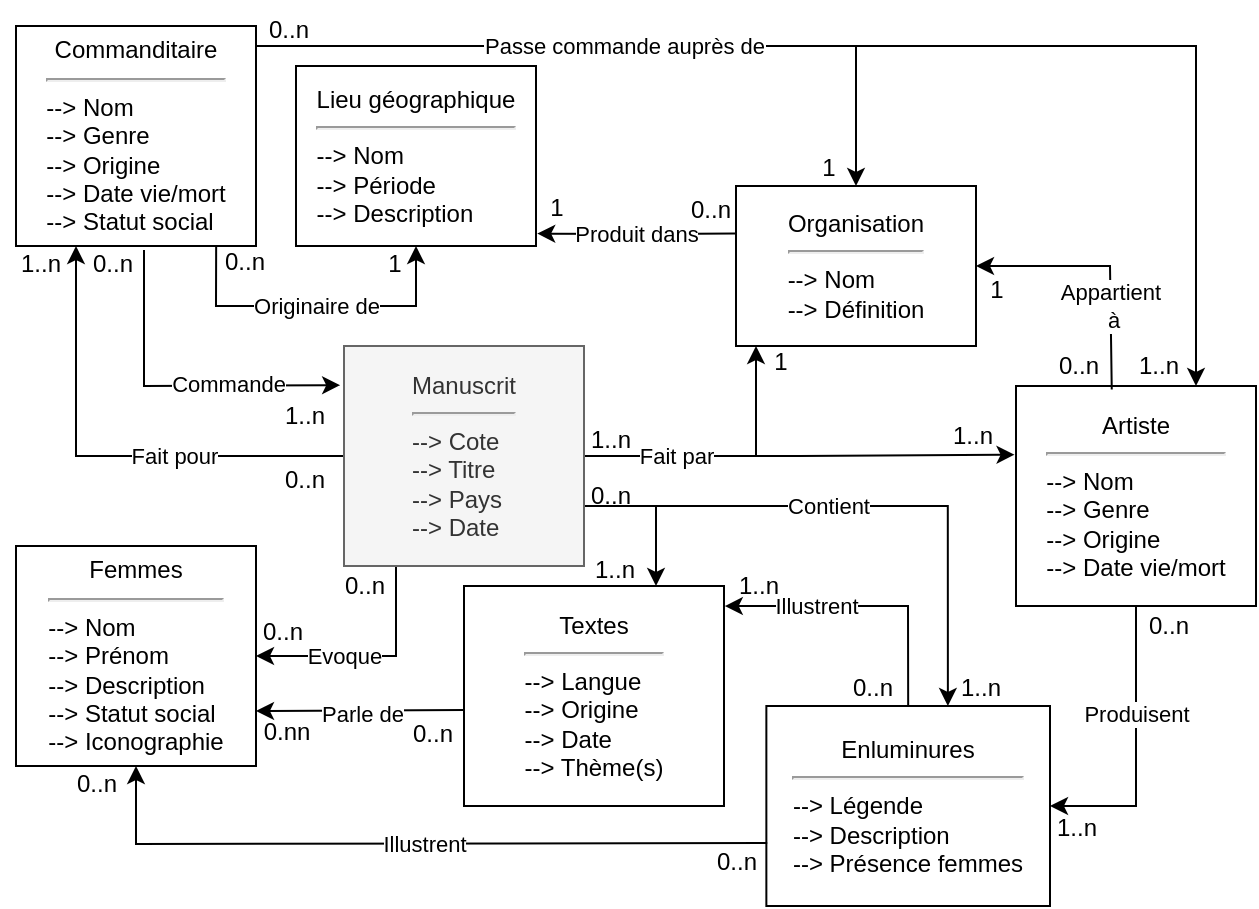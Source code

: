 <mxfile version="20.5.3" type="github">
  <diagram id="q0DILytYg0iy6yfAkVPH" name="Page-1">
    <mxGraphModel dx="925" dy="527" grid="1" gridSize="10" guides="1" tooltips="1" connect="1" arrows="1" fold="1" page="1" pageScale="1" pageWidth="827" pageHeight="1169" math="0" shadow="0">
      <root>
        <mxCell id="0" />
        <mxCell id="1" parent="0" />
        <mxCell id="Z-nDP4wHouM15RZJmkO2-3" value="" style="edgeStyle=orthogonalEdgeStyle;rounded=0;orthogonalLoop=1;jettySize=auto;html=1;entryX=-0.006;entryY=0.312;entryDx=0;entryDy=0;entryPerimeter=0;" parent="1" source="Z-nDP4wHouM15RZJmkO2-1" target="Z-nDP4wHouM15RZJmkO2-2" edge="1">
          <mxGeometry relative="1" as="geometry">
            <Array as="points" />
          </mxGeometry>
        </mxCell>
        <mxCell id="Z-nDP4wHouM15RZJmkO2-5" value="Fait par" style="edgeStyle=orthogonalEdgeStyle;rounded=0;orthogonalLoop=1;jettySize=auto;html=1;" parent="1" source="Z-nDP4wHouM15RZJmkO2-1" target="Z-nDP4wHouM15RZJmkO2-4" edge="1">
          <mxGeometry x="-0.352" relative="1" as="geometry">
            <Array as="points">
              <mxPoint x="476" y="233" />
            </Array>
            <mxPoint as="offset" />
          </mxGeometry>
        </mxCell>
        <mxCell id="Z-nDP4wHouM15RZJmkO2-8" value="Fait pour" style="edgeStyle=orthogonalEdgeStyle;rounded=0;orthogonalLoop=1;jettySize=auto;html=1;entryX=0.25;entryY=1;entryDx=0;entryDy=0;verticalAlign=middle;endArrow=classic;endFill=1;" parent="1" source="Z-nDP4wHouM15RZJmkO2-1" target="Z-nDP4wHouM15RZJmkO2-7" edge="1">
          <mxGeometry x="-0.285" relative="1" as="geometry">
            <mxPoint x="236" y="148" as="targetPoint" />
            <mxPoint as="offset" />
          </mxGeometry>
        </mxCell>
        <mxCell id="Z-nDP4wHouM15RZJmkO2-11" value="Contient" style="edgeStyle=orthogonalEdgeStyle;rounded=0;orthogonalLoop=1;jettySize=auto;html=1;endArrow=classic;endFill=1;" parent="1" edge="1">
          <mxGeometry x="-0.301" relative="1" as="geometry">
            <mxPoint x="426" y="258" as="sourcePoint" />
            <mxPoint x="571.947" y="358" as="targetPoint" />
            <Array as="points">
              <mxPoint x="572" y="258" />
            </Array>
            <mxPoint as="offset" />
          </mxGeometry>
        </mxCell>
        <mxCell id="Z-nDP4wHouM15RZJmkO2-15" value="" style="edgeStyle=orthogonalEdgeStyle;rounded=0;orthogonalLoop=1;jettySize=auto;html=1;endArrow=classic;endFill=1;" parent="1" source="Z-nDP4wHouM15RZJmkO2-1" target="Z-nDP4wHouM15RZJmkO2-14" edge="1">
          <mxGeometry relative="1" as="geometry">
            <Array as="points">
              <mxPoint x="426" y="258" />
            </Array>
          </mxGeometry>
        </mxCell>
        <mxCell id="F8eL2Q75ojKpojj5MNbm-9" value="" style="edgeStyle=orthogonalEdgeStyle;rounded=0;orthogonalLoop=1;jettySize=auto;html=1;endArrow=classic;endFill=1;" parent="1" source="Z-nDP4wHouM15RZJmkO2-1" target="F8eL2Q75ojKpojj5MNbm-8" edge="1">
          <mxGeometry relative="1" as="geometry">
            <Array as="points">
              <mxPoint x="296" y="333" />
            </Array>
          </mxGeometry>
        </mxCell>
        <mxCell id="F8eL2Q75ojKpojj5MNbm-10" value="Evoque" style="edgeLabel;html=1;align=center;verticalAlign=middle;resizable=0;points=[];" parent="F8eL2Q75ojKpojj5MNbm-9" vertex="1" connectable="0">
          <mxGeometry x="0.047" relative="1" as="geometry">
            <mxPoint x="-11" as="offset" />
          </mxGeometry>
        </mxCell>
        <mxCell id="Z-nDP4wHouM15RZJmkO2-1" value="&lt;div&gt;Manuscrit&lt;/div&gt;&lt;div&gt;&lt;hr&gt;&lt;/div&gt;&lt;div align=&quot;left&quot;&gt;--&amp;gt; Cote&lt;br&gt;--&amp;gt; Titre&lt;br&gt;--&amp;gt; Pays&lt;br&gt;--&amp;gt; Date&lt;/div&gt;" style="rounded=0;whiteSpace=wrap;html=1;fillColor=#f5f5f5;strokeColor=#666666;fontColor=#333333;" parent="1" vertex="1">
          <mxGeometry x="270" y="178" width="120" height="110" as="geometry" />
        </mxCell>
        <mxCell id="Z-nDP4wHouM15RZJmkO2-2" value="&lt;div&gt;Artiste&lt;br&gt;&lt;/div&gt;&lt;div&gt;&lt;hr&gt;&lt;/div&gt;&lt;div align=&quot;left&quot;&gt;--&amp;gt; Nom&lt;br&gt;&lt;/div&gt;&lt;div align=&quot;left&quot;&gt;--&amp;gt; Genre&lt;/div&gt;&lt;div align=&quot;left&quot;&gt;--&amp;gt; Origine&lt;br&gt;--&amp;gt; Date vie/mort&lt;/div&gt;" style="rounded=0;whiteSpace=wrap;html=1;" parent="1" vertex="1">
          <mxGeometry x="606" y="198" width="120" height="110" as="geometry" />
        </mxCell>
        <mxCell id="Z-nDP4wHouM15RZJmkO2-4" value="&lt;div&gt;Organisation&lt;br&gt;&lt;/div&gt;&lt;div&gt;&lt;hr&gt;&lt;/div&gt;&lt;div align=&quot;left&quot;&gt;--&amp;gt; Nom&lt;br&gt;--&amp;gt; Définition&lt;/div&gt;" style="rounded=0;whiteSpace=wrap;html=1;" parent="1" vertex="1">
          <mxGeometry x="466" y="98" width="120" height="80" as="geometry" />
        </mxCell>
        <mxCell id="Z-nDP4wHouM15RZJmkO2-6" value="&lt;div&gt;Appartient&lt;/div&gt;&lt;div&gt;&amp;nbsp;à&lt;/div&gt;" style="endArrow=classic;html=1;rounded=0;exitX=0.399;exitY=0.016;exitDx=0;exitDy=0;entryX=1;entryY=0.5;entryDx=0;entryDy=0;exitPerimeter=0;" parent="1" source="Z-nDP4wHouM15RZJmkO2-2" target="Z-nDP4wHouM15RZJmkO2-4" edge="1">
          <mxGeometry x="-0.351" width="50" height="50" relative="1" as="geometry">
            <mxPoint x="646" y="208" as="sourcePoint" />
            <mxPoint x="516" y="18" as="targetPoint" />
            <Array as="points">
              <mxPoint x="653" y="138" />
              <mxPoint x="626" y="138" />
            </Array>
            <mxPoint as="offset" />
          </mxGeometry>
        </mxCell>
        <mxCell id="Z-nDP4wHouM15RZJmkO2-7" value="&lt;div&gt;Commanditaire&lt;br&gt;&lt;/div&gt;&lt;div&gt;&lt;hr&gt;&lt;/div&gt;&lt;div align=&quot;left&quot;&gt;--&amp;gt; Nom&lt;br&gt;--&amp;gt; Genre&lt;br&gt;--&amp;gt; Origine&lt;br&gt;&lt;/div&gt;&lt;div align=&quot;left&quot;&gt;--&amp;gt; Date vie/mort&lt;/div&gt;&lt;div align=&quot;left&quot;&gt;--&amp;gt; Statut social&lt;br&gt;&lt;/div&gt;" style="rounded=0;whiteSpace=wrap;html=1;" parent="1" vertex="1">
          <mxGeometry x="106" y="18" width="120" height="110" as="geometry" />
        </mxCell>
        <mxCell id="Z-nDP4wHouM15RZJmkO2-10" value="&lt;div&gt;Enluminures&lt;br&gt;&lt;/div&gt;&lt;div&gt;&lt;hr&gt;&lt;/div&gt;&lt;div align=&quot;left&quot;&gt;--&amp;gt; Légende&lt;br&gt;--&amp;gt; Description&lt;br&gt;--&amp;gt; Présence femmes&lt;br&gt;&lt;/div&gt;" style="rounded=0;whiteSpace=wrap;html=1;" parent="1" vertex="1">
          <mxGeometry x="481.18" y="358" width="141.82" height="100" as="geometry" />
        </mxCell>
        <mxCell id="Z-nDP4wHouM15RZJmkO2-14" value="&lt;div align=&quot;center&quot;&gt;Textes&lt;/div&gt;&lt;div align=&quot;center&quot;&gt;&lt;hr&gt;&lt;/div&gt;&lt;div align=&quot;left&quot;&gt;--&amp;gt; Langue&lt;br&gt;--&amp;gt; Origine&lt;br&gt;--&amp;gt; Date&lt;br&gt;--&amp;gt; Thème(s)&lt;br&gt;&lt;/div&gt;" style="rounded=0;whiteSpace=wrap;html=1;align=center;" parent="1" vertex="1">
          <mxGeometry x="330" y="298" width="130" height="110" as="geometry" />
        </mxCell>
        <mxCell id="Z-nDP4wHouM15RZJmkO2-16" value="Illustrent" style="endArrow=classic;html=1;rounded=0;exitX=0.5;exitY=0;exitDx=0;exitDy=0;endFill=1;entryX=1.003;entryY=0.091;entryDx=0;entryDy=0;entryPerimeter=0;" parent="1" edge="1">
          <mxGeometry x="0.356" width="50" height="50" relative="1" as="geometry">
            <mxPoint x="552.09" y="358" as="sourcePoint" />
            <mxPoint x="460.39" y="308.01" as="targetPoint" />
            <Array as="points">
              <mxPoint x="552" y="308" />
              <mxPoint x="506" y="308" />
            </Array>
            <mxPoint as="offset" />
          </mxGeometry>
        </mxCell>
        <mxCell id="F8eL2Q75ojKpojj5MNbm-1" value="" style="endArrow=classic;html=1;rounded=0;entryX=1;entryY=0.5;entryDx=0;entryDy=0;exitX=0.5;exitY=1;exitDx=0;exitDy=0;" parent="1" source="Z-nDP4wHouM15RZJmkO2-2" target="Z-nDP4wHouM15RZJmkO2-10" edge="1">
          <mxGeometry width="50" height="50" relative="1" as="geometry">
            <mxPoint x="676" y="408" as="sourcePoint" />
            <mxPoint x="476" y="278" as="targetPoint" />
            <Array as="points">
              <mxPoint x="666" y="408" />
            </Array>
          </mxGeometry>
        </mxCell>
        <mxCell id="F8eL2Q75ojKpojj5MNbm-2" value="Produisent" style="edgeLabel;html=1;align=center;verticalAlign=middle;resizable=0;points=[];" parent="F8eL2Q75ojKpojj5MNbm-1" vertex="1" connectable="0">
          <mxGeometry x="-0.248" relative="1" as="geometry">
            <mxPoint as="offset" />
          </mxGeometry>
        </mxCell>
        <mxCell id="F8eL2Q75ojKpojj5MNbm-3" value="&lt;div&gt;Lieu géographique&lt;br&gt;&lt;/div&gt;&lt;div&gt;&lt;hr&gt;&lt;/div&gt;&lt;div align=&quot;left&quot;&gt;--&amp;gt; Nom&lt;br&gt;--&amp;gt; Période&lt;br&gt;--&amp;gt; Description&lt;br&gt;&lt;/div&gt;" style="rounded=0;whiteSpace=wrap;html=1;" parent="1" vertex="1">
          <mxGeometry x="246" y="38" width="120" height="90" as="geometry" />
        </mxCell>
        <mxCell id="F8eL2Q75ojKpojj5MNbm-4" value="Passe commande auprès de" style="endArrow=classic;html=1;rounded=0;entryX=0.5;entryY=0;entryDx=0;entryDy=0;" parent="1" target="Z-nDP4wHouM15RZJmkO2-4" edge="1">
          <mxGeometry x="-0.005" width="50" height="50" relative="1" as="geometry">
            <mxPoint x="226" y="28" as="sourcePoint" />
            <mxPoint x="546" y="28" as="targetPoint" />
            <Array as="points">
              <mxPoint x="526" y="28" />
            </Array>
            <mxPoint as="offset" />
          </mxGeometry>
        </mxCell>
        <mxCell id="F8eL2Q75ojKpojj5MNbm-5" value="" style="endArrow=classic;html=1;rounded=0;entryX=0.75;entryY=0;entryDx=0;entryDy=0;" parent="1" target="Z-nDP4wHouM15RZJmkO2-2" edge="1">
          <mxGeometry width="50" height="50" relative="1" as="geometry">
            <mxPoint x="526" y="28" as="sourcePoint" />
            <mxPoint x="706" y="28" as="targetPoint" />
            <Array as="points">
              <mxPoint x="696" y="28" />
            </Array>
          </mxGeometry>
        </mxCell>
        <mxCell id="F8eL2Q75ojKpojj5MNbm-6" value="Originaire de" style="endArrow=classic;html=1;rounded=0;entryX=0.5;entryY=1;entryDx=0;entryDy=0;exitX=0.834;exitY=1.005;exitDx=0;exitDy=0;exitPerimeter=0;" parent="1" source="Z-nDP4wHouM15RZJmkO2-7" target="F8eL2Q75ojKpojj5MNbm-3" edge="1">
          <mxGeometry width="50" height="50" relative="1" as="geometry">
            <mxPoint x="226" y="108" as="sourcePoint" />
            <mxPoint x="276" y="58" as="targetPoint" />
            <Array as="points">
              <mxPoint x="206" y="158" />
              <mxPoint x="306" y="158" />
            </Array>
          </mxGeometry>
        </mxCell>
        <mxCell id="F8eL2Q75ojKpojj5MNbm-7" value="Produit dans" style="endArrow=classic;html=1;rounded=0;entryX=1.005;entryY=0.731;entryDx=0;entryDy=0;entryPerimeter=0;exitX=-0.004;exitY=0.072;exitDx=0;exitDy=0;exitPerimeter=0;" parent="1" edge="1">
          <mxGeometry x="0.001" width="50" height="50" relative="1" as="geometry">
            <mxPoint x="465.52" y="121.76" as="sourcePoint" />
            <mxPoint x="366.6" y="121.79" as="targetPoint" />
            <Array as="points">
              <mxPoint x="426" y="122" />
            </Array>
            <mxPoint as="offset" />
          </mxGeometry>
        </mxCell>
        <mxCell id="F8eL2Q75ojKpojj5MNbm-8" value="&lt;div&gt;Femmes&lt;br&gt;&lt;/div&gt;&lt;div&gt;&lt;hr&gt;&lt;/div&gt;&lt;div align=&quot;left&quot;&gt;--&amp;gt; Nom&lt;br&gt;--&amp;gt; Prénom&lt;br&gt;--&amp;gt; Description&lt;br&gt;--&amp;gt; Statut social&lt;/div&gt;&lt;div align=&quot;left&quot;&gt;--&amp;gt; Iconographie&lt;br&gt;&lt;/div&gt;" style="rounded=0;whiteSpace=wrap;html=1;" parent="1" vertex="1">
          <mxGeometry x="106" y="278" width="120" height="110" as="geometry" />
        </mxCell>
        <mxCell id="F8eL2Q75ojKpojj5MNbm-11" value="" style="endArrow=classic;html=1;rounded=0;exitX=0;exitY=0.5;exitDx=0;exitDy=0;entryX=1;entryY=0.75;entryDx=0;entryDy=0;" parent="1" target="F8eL2Q75ojKpojj5MNbm-8" edge="1">
          <mxGeometry width="50" height="50" relative="1" as="geometry">
            <mxPoint x="330" y="360" as="sourcePoint" />
            <mxPoint x="228.52" y="359.25" as="targetPoint" />
          </mxGeometry>
        </mxCell>
        <mxCell id="F8eL2Q75ojKpojj5MNbm-12" value="Parle de" style="edgeLabel;html=1;align=center;verticalAlign=middle;resizable=0;points=[];" parent="F8eL2Q75ojKpojj5MNbm-11" vertex="1" connectable="0">
          <mxGeometry x="-0.008" y="2" relative="1" as="geometry">
            <mxPoint as="offset" />
          </mxGeometry>
        </mxCell>
        <mxCell id="F8eL2Q75ojKpojj5MNbm-15" value="" style="endArrow=classic;html=1;rounded=0;entryX=0.5;entryY=1;entryDx=0;entryDy=0;exitX=0.003;exitY=0.685;exitDx=0;exitDy=0;exitPerimeter=0;" parent="1" source="Z-nDP4wHouM15RZJmkO2-10" target="F8eL2Q75ojKpojj5MNbm-8" edge="1">
          <mxGeometry width="50" height="50" relative="1" as="geometry">
            <mxPoint x="446" y="338" as="sourcePoint" />
            <mxPoint x="496" y="288" as="targetPoint" />
            <Array as="points">
              <mxPoint x="166" y="427" />
            </Array>
          </mxGeometry>
        </mxCell>
        <mxCell id="F8eL2Q75ojKpojj5MNbm-16" value="Illustrent" style="edgeLabel;html=1;align=center;verticalAlign=middle;resizable=0;points=[];" parent="F8eL2Q75ojKpojj5MNbm-15" vertex="1" connectable="0">
          <mxGeometry x="-0.032" relative="1" as="geometry">
            <mxPoint as="offset" />
          </mxGeometry>
        </mxCell>
        <mxCell id="F8eL2Q75ojKpojj5MNbm-17" value="" style="endArrow=classic;html=1;rounded=0;entryX=-0.016;entryY=0.178;entryDx=0;entryDy=0;entryPerimeter=0;" parent="1" target="Z-nDP4wHouM15RZJmkO2-1" edge="1">
          <mxGeometry width="50" height="50" relative="1" as="geometry">
            <mxPoint x="170" y="130" as="sourcePoint" />
            <mxPoint x="410" y="200" as="targetPoint" />
            <Array as="points">
              <mxPoint x="170" y="198" />
            </Array>
          </mxGeometry>
        </mxCell>
        <mxCell id="F8eL2Q75ojKpojj5MNbm-18" value="Commande" style="edgeLabel;html=1;align=center;verticalAlign=middle;resizable=0;points=[];" parent="F8eL2Q75ojKpojj5MNbm-17" vertex="1" connectable="0">
          <mxGeometry x="0.316" y="1" relative="1" as="geometry">
            <mxPoint as="offset" />
          </mxGeometry>
        </mxCell>
        <mxCell id="F8eL2Q75ojKpojj5MNbm-22" value="1..n" style="text;html=1;align=center;verticalAlign=middle;resizable=0;points=[];autosize=1;strokeColor=none;fillColor=none;" parent="1" vertex="1">
          <mxGeometry x="98" y="122" width="40" height="30" as="geometry" />
        </mxCell>
        <mxCell id="F8eL2Q75ojKpojj5MNbm-23" value="0..n" style="text;html=1;align=center;verticalAlign=middle;resizable=0;points=[];autosize=1;strokeColor=none;fillColor=none;" parent="1" vertex="1">
          <mxGeometry x="230" y="230" width="40" height="30" as="geometry" />
        </mxCell>
        <mxCell id="F8eL2Q75ojKpojj5MNbm-24" value="0..n" style="text;html=1;align=center;verticalAlign=middle;resizable=0;points=[];autosize=1;strokeColor=none;fillColor=none;" parent="1" vertex="1">
          <mxGeometry x="134" y="122" width="40" height="30" as="geometry" />
        </mxCell>
        <mxCell id="F8eL2Q75ojKpojj5MNbm-25" value="1..n" style="text;html=1;align=center;verticalAlign=middle;resizable=0;points=[];autosize=1;strokeColor=none;fillColor=none;" parent="1" vertex="1">
          <mxGeometry x="230" y="198" width="40" height="30" as="geometry" />
        </mxCell>
        <mxCell id="F8eL2Q75ojKpojj5MNbm-28" value="1" style="text;html=1;align=center;verticalAlign=middle;resizable=0;points=[];autosize=1;strokeColor=none;fillColor=none;" parent="1" vertex="1">
          <mxGeometry x="280" y="122" width="30" height="30" as="geometry" />
        </mxCell>
        <mxCell id="F8eL2Q75ojKpojj5MNbm-29" value="0..n" style="text;html=1;align=center;verticalAlign=middle;resizable=0;points=[];autosize=1;strokeColor=none;fillColor=none;" parent="1" vertex="1">
          <mxGeometry x="200" y="121" width="40" height="30" as="geometry" />
        </mxCell>
        <mxCell id="F8eL2Q75ojKpojj5MNbm-30" value="0..n" style="text;html=1;align=center;verticalAlign=middle;resizable=0;points=[];autosize=1;strokeColor=none;fillColor=none;" parent="1" vertex="1">
          <mxGeometry x="260" y="283" width="40" height="30" as="geometry" />
        </mxCell>
        <mxCell id="F8eL2Q75ojKpojj5MNbm-31" value="0..n" style="text;html=1;align=center;verticalAlign=middle;resizable=0;points=[];autosize=1;strokeColor=none;fillColor=none;" parent="1" vertex="1">
          <mxGeometry x="219" y="306" width="40" height="30" as="geometry" />
        </mxCell>
        <mxCell id="F8eL2Q75ojKpojj5MNbm-33" value="0..n" style="text;html=1;align=center;verticalAlign=middle;resizable=0;points=[];autosize=1;strokeColor=none;fillColor=none;" parent="1" vertex="1">
          <mxGeometry x="294" y="357" width="40" height="30" as="geometry" />
        </mxCell>
        <mxCell id="F8eL2Q75ojKpojj5MNbm-34" value="0.nn" style="text;html=1;align=center;verticalAlign=middle;resizable=0;points=[];autosize=1;strokeColor=none;fillColor=none;" parent="1" vertex="1">
          <mxGeometry x="216" y="356" width="50" height="30" as="geometry" />
        </mxCell>
        <mxCell id="F8eL2Q75ojKpojj5MNbm-35" value="0..n" style="text;html=1;align=center;verticalAlign=middle;resizable=0;points=[];autosize=1;strokeColor=none;fillColor=none;" parent="1" vertex="1">
          <mxGeometry x="222" y="5" width="40" height="30" as="geometry" />
        </mxCell>
        <mxCell id="F8eL2Q75ojKpojj5MNbm-36" value="1" style="text;html=1;align=center;verticalAlign=middle;resizable=0;points=[];autosize=1;strokeColor=none;fillColor=none;" parent="1" vertex="1">
          <mxGeometry x="497" y="74" width="30" height="30" as="geometry" />
        </mxCell>
        <mxCell id="F8eL2Q75ojKpojj5MNbm-37" value="1..n" style="text;html=1;align=center;verticalAlign=middle;resizable=0;points=[];autosize=1;strokeColor=none;fillColor=none;" parent="1" vertex="1">
          <mxGeometry x="657" y="173" width="40" height="30" as="geometry" />
        </mxCell>
        <mxCell id="F8eL2Q75ojKpojj5MNbm-38" value="0..n" style="text;html=1;align=center;verticalAlign=middle;resizable=0;points=[];autosize=1;strokeColor=none;fillColor=none;" parent="1" vertex="1">
          <mxGeometry x="617" y="173" width="40" height="30" as="geometry" />
        </mxCell>
        <mxCell id="F8eL2Q75ojKpojj5MNbm-39" value="1" style="text;html=1;align=center;verticalAlign=middle;resizable=0;points=[];autosize=1;strokeColor=none;fillColor=none;" parent="1" vertex="1">
          <mxGeometry x="581" y="135" width="30" height="30" as="geometry" />
        </mxCell>
        <mxCell id="F8eL2Q75ojKpojj5MNbm-40" value="0..n" style="text;html=1;align=center;verticalAlign=middle;resizable=0;points=[];autosize=1;strokeColor=none;fillColor=none;" parent="1" vertex="1">
          <mxGeometry x="433" y="95" width="40" height="30" as="geometry" />
        </mxCell>
        <mxCell id="F8eL2Q75ojKpojj5MNbm-41" value="1" style="text;html=1;align=center;verticalAlign=middle;resizable=0;points=[];autosize=1;strokeColor=none;fillColor=none;" parent="1" vertex="1">
          <mxGeometry x="361" y="94" width="30" height="30" as="geometry" />
        </mxCell>
        <mxCell id="F8eL2Q75ojKpojj5MNbm-43" value="1..n" style="text;html=1;align=center;verticalAlign=middle;resizable=0;points=[];autosize=1;strokeColor=none;fillColor=none;" parent="1" vertex="1">
          <mxGeometry x="383" y="210" width="40" height="30" as="geometry" />
        </mxCell>
        <mxCell id="F8eL2Q75ojKpojj5MNbm-44" value="1" style="text;html=1;align=center;verticalAlign=middle;resizable=0;points=[];autosize=1;strokeColor=none;fillColor=none;" parent="1" vertex="1">
          <mxGeometry x="473" y="171" width="30" height="30" as="geometry" />
        </mxCell>
        <mxCell id="F8eL2Q75ojKpojj5MNbm-45" value="1..n" style="text;html=1;align=center;verticalAlign=middle;resizable=0;points=[];autosize=1;strokeColor=none;fillColor=none;" parent="1" vertex="1">
          <mxGeometry x="564" y="208" width="40" height="30" as="geometry" />
        </mxCell>
        <mxCell id="F8eL2Q75ojKpojj5MNbm-46" value="0..n" style="text;html=1;align=center;verticalAlign=middle;resizable=0;points=[];autosize=1;strokeColor=none;fillColor=none;" parent="1" vertex="1">
          <mxGeometry x="383" y="238" width="40" height="30" as="geometry" />
        </mxCell>
        <mxCell id="F8eL2Q75ojKpojj5MNbm-47" value="1..n" style="text;html=1;align=center;verticalAlign=middle;resizable=0;points=[];autosize=1;strokeColor=none;fillColor=none;" parent="1" vertex="1">
          <mxGeometry x="385" y="275" width="40" height="30" as="geometry" />
        </mxCell>
        <mxCell id="F8eL2Q75ojKpojj5MNbm-48" value="1..n" style="text;html=1;align=center;verticalAlign=middle;resizable=0;points=[];autosize=1;strokeColor=none;fillColor=none;" parent="1" vertex="1">
          <mxGeometry x="568" y="334" width="40" height="30" as="geometry" />
        </mxCell>
        <mxCell id="F8eL2Q75ojKpojj5MNbm-49" value="0..n" style="text;html=1;align=center;verticalAlign=middle;resizable=0;points=[];autosize=1;strokeColor=none;fillColor=none;" parent="1" vertex="1">
          <mxGeometry x="514" y="334" width="40" height="30" as="geometry" />
        </mxCell>
        <mxCell id="F8eL2Q75ojKpojj5MNbm-50" value="1..n" style="text;html=1;align=center;verticalAlign=middle;resizable=0;points=[];autosize=1;strokeColor=none;fillColor=none;" parent="1" vertex="1">
          <mxGeometry x="457" y="283" width="40" height="30" as="geometry" />
        </mxCell>
        <mxCell id="F8eL2Q75ojKpojj5MNbm-51" value="0..n" style="text;html=1;align=center;verticalAlign=middle;resizable=0;points=[];autosize=1;strokeColor=none;fillColor=none;" parent="1" vertex="1">
          <mxGeometry x="662" y="303" width="40" height="30" as="geometry" />
        </mxCell>
        <mxCell id="F8eL2Q75ojKpojj5MNbm-52" value="1..n" style="text;html=1;align=center;verticalAlign=middle;resizable=0;points=[];autosize=1;strokeColor=none;fillColor=none;" parent="1" vertex="1">
          <mxGeometry x="616" y="404" width="40" height="30" as="geometry" />
        </mxCell>
        <mxCell id="F8eL2Q75ojKpojj5MNbm-53" value="0..n" style="text;html=1;align=center;verticalAlign=middle;resizable=0;points=[];autosize=1;strokeColor=none;fillColor=none;" parent="1" vertex="1">
          <mxGeometry x="446" y="421" width="40" height="30" as="geometry" />
        </mxCell>
        <mxCell id="F8eL2Q75ojKpojj5MNbm-54" value="0..n" style="text;html=1;align=center;verticalAlign=middle;resizable=0;points=[];autosize=1;strokeColor=none;fillColor=none;" parent="1" vertex="1">
          <mxGeometry x="126" y="382" width="40" height="30" as="geometry" />
        </mxCell>
      </root>
    </mxGraphModel>
  </diagram>
</mxfile>
